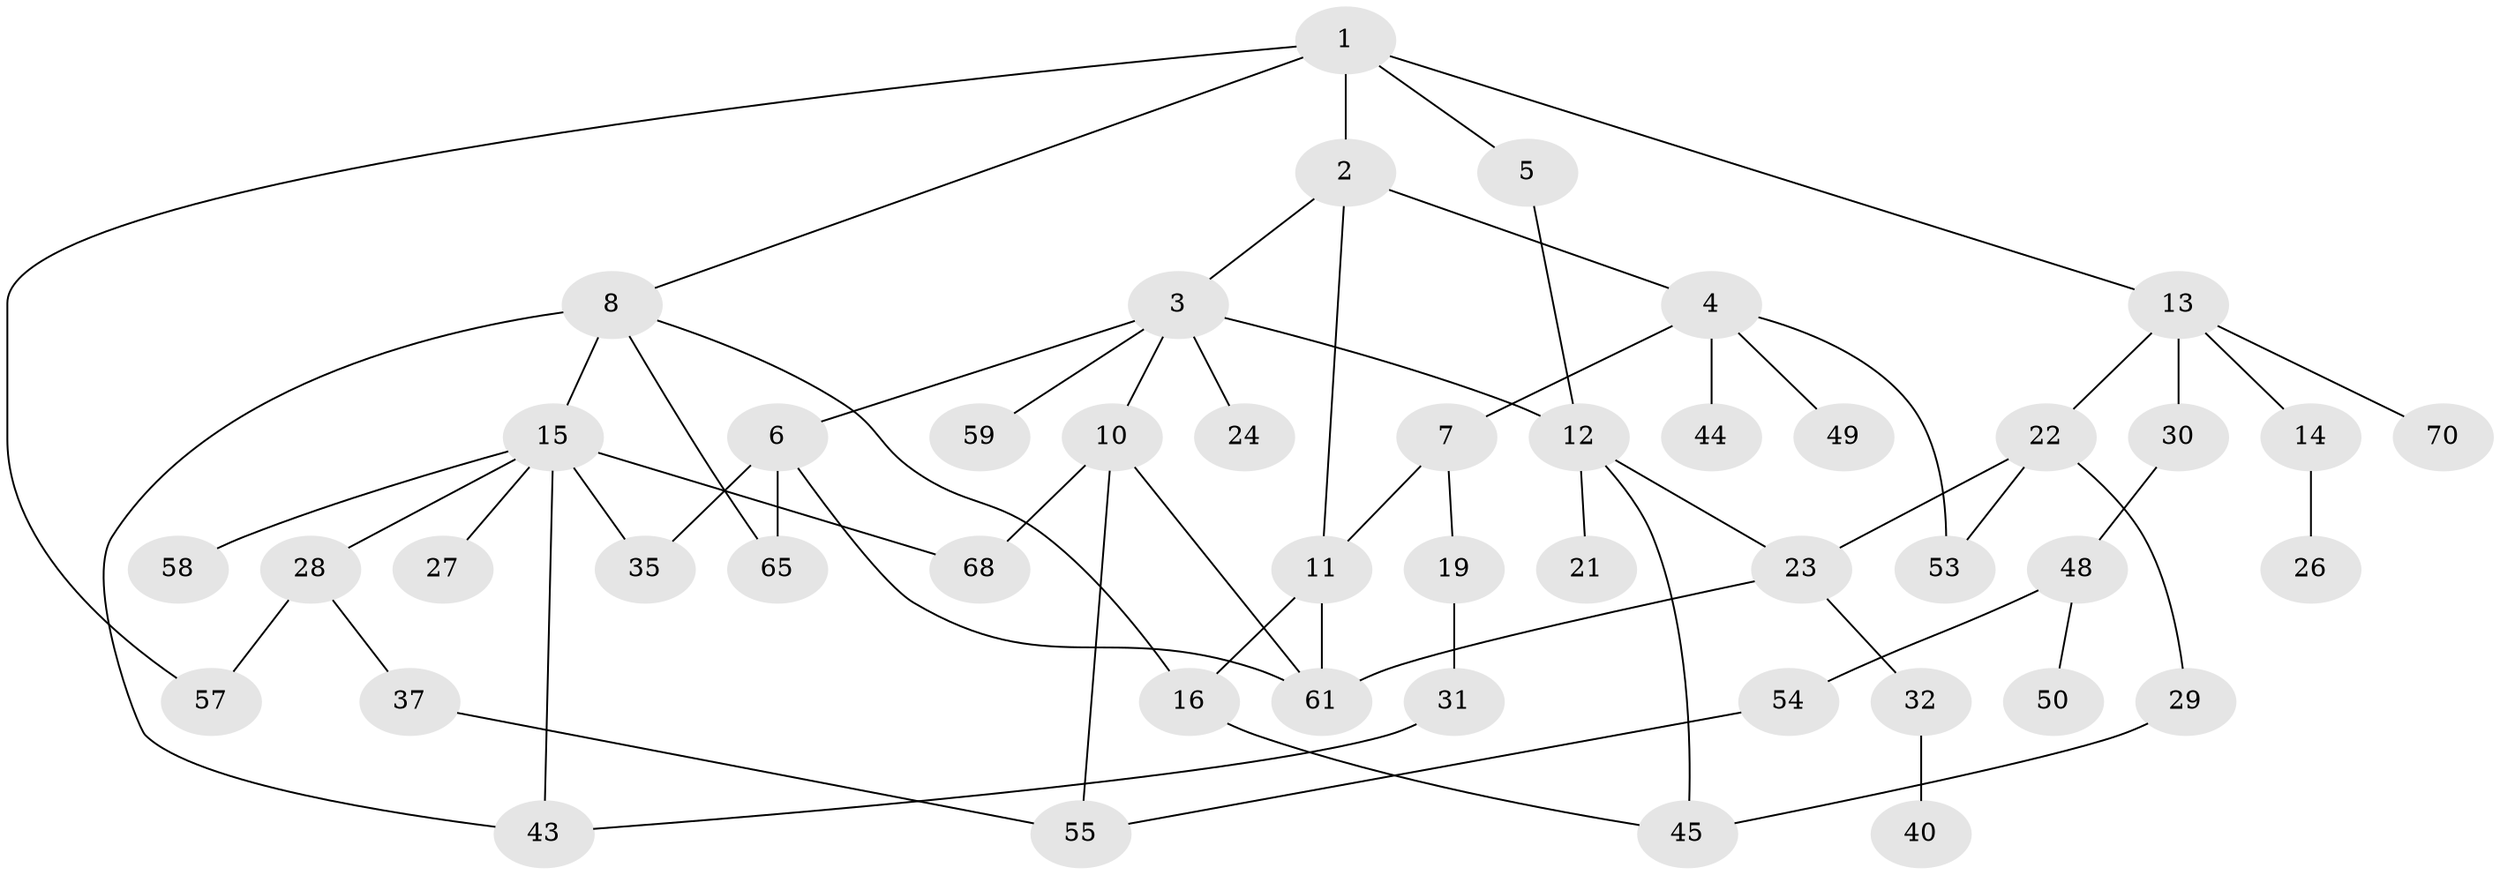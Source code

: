 // Generated by graph-tools (version 1.1) at 2025/51/02/27/25 19:51:39]
// undirected, 46 vertices, 63 edges
graph export_dot {
graph [start="1"]
  node [color=gray90,style=filled];
  1 [super="+9"];
  2;
  3 [super="+33"];
  4 [super="+46"];
  5;
  6 [super="+20"];
  7 [super="+42"];
  8 [super="+66"];
  10 [super="+52"];
  11 [super="+25"];
  12 [super="+69"];
  13 [super="+18"];
  14 [super="+41"];
  15 [super="+17"];
  16;
  19;
  21 [super="+67"];
  22 [super="+62"];
  23 [super="+39"];
  24;
  26;
  27;
  28 [super="+63"];
  29 [super="+38"];
  30;
  31 [super="+34"];
  32 [super="+36"];
  35;
  37;
  40;
  43 [super="+47"];
  44;
  45 [super="+56"];
  48 [super="+51"];
  49;
  50;
  53 [super="+64"];
  54;
  55 [super="+60"];
  57;
  58;
  59;
  61;
  65;
  68;
  70;
  1 -- 2;
  1 -- 5;
  1 -- 8;
  1 -- 13;
  1 -- 57;
  2 -- 3;
  2 -- 4;
  2 -- 11;
  3 -- 6;
  3 -- 10;
  3 -- 12;
  3 -- 24;
  3 -- 59;
  4 -- 7;
  4 -- 44;
  4 -- 49;
  4 -- 53;
  5 -- 12;
  6 -- 61;
  6 -- 65;
  6 -- 35;
  7 -- 19;
  7 -- 11;
  8 -- 15 [weight=2];
  8 -- 65;
  8 -- 16;
  8 -- 43;
  10 -- 55;
  10 -- 68;
  10 -- 61;
  11 -- 16;
  11 -- 61;
  12 -- 21;
  12 -- 23;
  12 -- 45;
  13 -- 14;
  13 -- 22;
  13 -- 70;
  13 -- 30;
  14 -- 26;
  15 -- 28;
  15 -- 58;
  15 -- 35;
  15 -- 43;
  15 -- 27;
  15 -- 68;
  16 -- 45;
  19 -- 31;
  22 -- 29;
  22 -- 23;
  22 -- 53;
  23 -- 32;
  23 -- 61;
  28 -- 37;
  28 -- 57;
  29 -- 45;
  30 -- 48;
  31 -- 43;
  32 -- 40;
  37 -- 55;
  48 -- 50;
  48 -- 54;
  54 -- 55;
}

